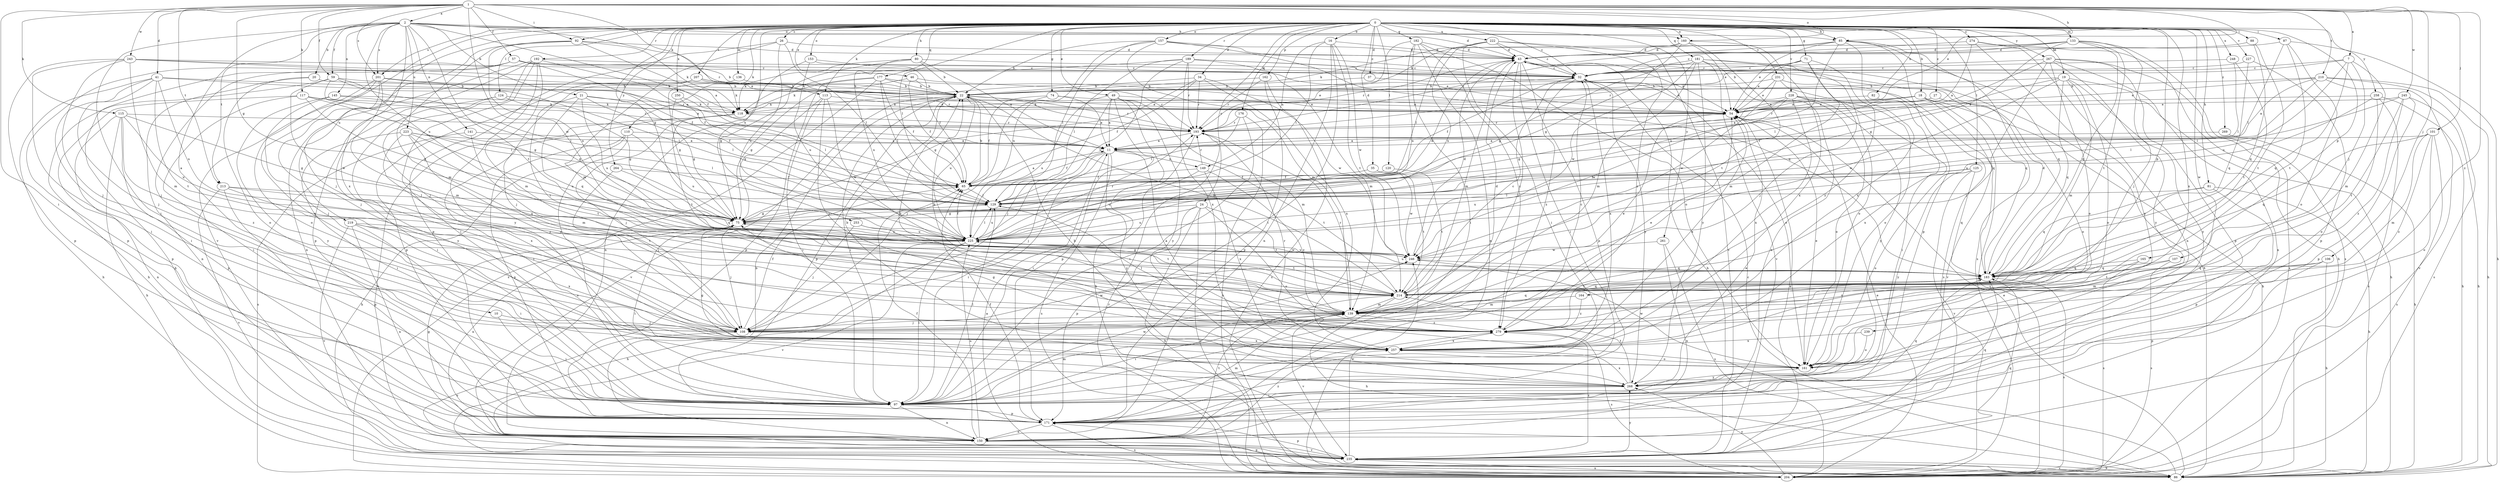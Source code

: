 strict digraph  {
0;
1;
2;
7;
10;
11;
16;
18;
19;
20;
21;
22;
24;
26;
27;
32;
34;
35;
37;
41;
43;
46;
49;
54;
57;
59;
65;
71;
74;
75;
80;
81;
82;
85;
86;
87;
88;
92;
97;
101;
106;
107;
108;
110;
113;
115;
117;
118;
120;
124;
125;
129;
133;
136;
139;
141;
145;
149;
150;
153;
157;
160;
161;
162;
164;
165;
171;
176;
177;
181;
182;
183;
189;
192;
193;
201;
204;
207;
210;
213;
214;
219;
222;
223;
225;
227;
228;
231;
235;
239;
243;
245;
246;
248;
250;
253;
257;
258;
261;
264;
267;
268;
269;
274;
279;
0 -> 16  [label=b];
0 -> 18  [label=b];
0 -> 19  [label=b];
0 -> 24  [label=c];
0 -> 26  [label=c];
0 -> 27  [label=c];
0 -> 32  [label=c];
0 -> 34  [label=d];
0 -> 35  [label=d];
0 -> 37  [label=d];
0 -> 46  [label=e];
0 -> 49  [label=e];
0 -> 71  [label=g];
0 -> 74  [label=g];
0 -> 75  [label=g];
0 -> 80  [label=h];
0 -> 81  [label=h];
0 -> 82  [label=h];
0 -> 85  [label=h];
0 -> 87  [label=i];
0 -> 88  [label=i];
0 -> 92  [label=i];
0 -> 110  [label=k];
0 -> 113  [label=k];
0 -> 120  [label=l];
0 -> 124  [label=l];
0 -> 125  [label=l];
0 -> 129  [label=l];
0 -> 133  [label=m];
0 -> 136  [label=m];
0 -> 153  [label=o];
0 -> 157  [label=o];
0 -> 160  [label=o];
0 -> 162  [label=p];
0 -> 164  [label=p];
0 -> 165  [label=p];
0 -> 176  [label=q];
0 -> 177  [label=q];
0 -> 181  [label=q];
0 -> 182  [label=q];
0 -> 189  [label=r];
0 -> 192  [label=r];
0 -> 201  [label=s];
0 -> 207  [label=t];
0 -> 219  [label=u];
0 -> 222  [label=u];
0 -> 227  [label=v];
0 -> 228  [label=v];
0 -> 231  [label=v];
0 -> 235  [label=v];
0 -> 239  [label=w];
0 -> 248  [label=x];
0 -> 250  [label=x];
0 -> 253  [label=x];
0 -> 257  [label=x];
0 -> 258  [label=y];
0 -> 261  [label=y];
0 -> 264  [label=y];
0 -> 267  [label=y];
0 -> 269  [label=z];
0 -> 274  [label=z];
1 -> 2  [label=a];
1 -> 7  [label=a];
1 -> 41  [label=d];
1 -> 54  [label=e];
1 -> 57  [label=f];
1 -> 59  [label=f];
1 -> 75  [label=g];
1 -> 85  [label=h];
1 -> 92  [label=i];
1 -> 97  [label=i];
1 -> 101  [label=j];
1 -> 106  [label=j];
1 -> 113  [label=k];
1 -> 115  [label=k];
1 -> 117  [label=k];
1 -> 160  [label=o];
1 -> 201  [label=s];
1 -> 210  [label=t];
1 -> 213  [label=t];
1 -> 243  [label=w];
1 -> 245  [label=w];
1 -> 246  [label=w];
1 -> 279  [label=z];
2 -> 10  [label=a];
2 -> 20  [label=b];
2 -> 21  [label=b];
2 -> 43  [label=d];
2 -> 59  [label=f];
2 -> 65  [label=f];
2 -> 85  [label=h];
2 -> 97  [label=i];
2 -> 141  [label=n];
2 -> 145  [label=n];
2 -> 160  [label=o];
2 -> 193  [label=r];
2 -> 201  [label=s];
2 -> 213  [label=t];
2 -> 214  [label=t];
2 -> 223  [label=u];
2 -> 225  [label=u];
2 -> 257  [label=x];
7 -> 22  [label=b];
7 -> 32  [label=c];
7 -> 107  [label=j];
7 -> 139  [label=m];
7 -> 183  [label=q];
7 -> 225  [label=u];
10 -> 97  [label=i];
10 -> 108  [label=j];
11 -> 65  [label=f];
11 -> 97  [label=i];
11 -> 108  [label=j];
11 -> 149  [label=n];
11 -> 204  [label=s];
11 -> 214  [label=t];
11 -> 268  [label=y];
16 -> 43  [label=d];
16 -> 97  [label=i];
16 -> 129  [label=l];
16 -> 149  [label=n];
16 -> 150  [label=n];
16 -> 214  [label=t];
16 -> 246  [label=w];
18 -> 54  [label=e];
18 -> 86  [label=h];
18 -> 118  [label=k];
18 -> 193  [label=r];
18 -> 204  [label=s];
18 -> 235  [label=v];
19 -> 22  [label=b];
19 -> 86  [label=h];
19 -> 129  [label=l];
19 -> 139  [label=m];
19 -> 161  [label=o];
19 -> 183  [label=q];
19 -> 246  [label=w];
19 -> 268  [label=y];
20 -> 22  [label=b];
20 -> 150  [label=n];
20 -> 161  [label=o];
21 -> 54  [label=e];
21 -> 65  [label=f];
21 -> 129  [label=l];
21 -> 183  [label=q];
21 -> 214  [label=t];
21 -> 225  [label=u];
22 -> 54  [label=e];
22 -> 97  [label=i];
22 -> 171  [label=p];
22 -> 193  [label=r];
22 -> 225  [label=u];
22 -> 235  [label=v];
24 -> 75  [label=g];
24 -> 86  [label=h];
24 -> 161  [label=o];
24 -> 171  [label=p];
24 -> 204  [label=s];
24 -> 214  [label=t];
24 -> 225  [label=u];
26 -> 43  [label=d];
26 -> 129  [label=l];
26 -> 139  [label=m];
26 -> 171  [label=p];
26 -> 225  [label=u];
27 -> 11  [label=a];
27 -> 54  [label=e];
27 -> 161  [label=o];
32 -> 22  [label=b];
32 -> 65  [label=f];
32 -> 161  [label=o];
32 -> 257  [label=x];
32 -> 268  [label=y];
32 -> 279  [label=z];
34 -> 22  [label=b];
34 -> 65  [label=f];
34 -> 75  [label=g];
34 -> 193  [label=r];
34 -> 246  [label=w];
34 -> 257  [label=x];
35 -> 65  [label=f];
35 -> 214  [label=t];
35 -> 246  [label=w];
37 -> 22  [label=b];
37 -> 54  [label=e];
41 -> 22  [label=b];
41 -> 86  [label=h];
41 -> 97  [label=i];
41 -> 108  [label=j];
41 -> 193  [label=r];
41 -> 214  [label=t];
41 -> 225  [label=u];
43 -> 32  [label=c];
43 -> 54  [label=e];
43 -> 86  [label=h];
43 -> 97  [label=i];
43 -> 108  [label=j];
43 -> 139  [label=m];
43 -> 171  [label=p];
43 -> 183  [label=q];
43 -> 193  [label=r];
46 -> 22  [label=b];
46 -> 65  [label=f];
46 -> 75  [label=g];
46 -> 193  [label=r];
49 -> 11  [label=a];
49 -> 54  [label=e];
49 -> 86  [label=h];
49 -> 108  [label=j];
49 -> 139  [label=m];
49 -> 171  [label=p];
49 -> 225  [label=u];
49 -> 268  [label=y];
54 -> 193  [label=r];
57 -> 22  [label=b];
57 -> 32  [label=c];
57 -> 54  [label=e];
57 -> 65  [label=f];
57 -> 86  [label=h];
57 -> 108  [label=j];
57 -> 171  [label=p];
59 -> 11  [label=a];
59 -> 22  [label=b];
59 -> 75  [label=g];
59 -> 86  [label=h];
59 -> 129  [label=l];
59 -> 246  [label=w];
65 -> 11  [label=a];
65 -> 22  [label=b];
65 -> 129  [label=l];
71 -> 32  [label=c];
71 -> 54  [label=e];
71 -> 108  [label=j];
71 -> 139  [label=m];
71 -> 193  [label=r];
71 -> 279  [label=z];
74 -> 11  [label=a];
74 -> 54  [label=e];
74 -> 65  [label=f];
74 -> 108  [label=j];
75 -> 43  [label=d];
75 -> 97  [label=i];
75 -> 108  [label=j];
75 -> 150  [label=n];
75 -> 225  [label=u];
80 -> 11  [label=a];
80 -> 22  [label=b];
80 -> 32  [label=c];
80 -> 75  [label=g];
80 -> 118  [label=k];
80 -> 225  [label=u];
81 -> 86  [label=h];
81 -> 129  [label=l];
81 -> 171  [label=p];
81 -> 183  [label=q];
82 -> 54  [label=e];
82 -> 257  [label=x];
85 -> 43  [label=d];
85 -> 54  [label=e];
85 -> 171  [label=p];
85 -> 183  [label=q];
85 -> 193  [label=r];
85 -> 204  [label=s];
85 -> 225  [label=u];
85 -> 257  [label=x];
86 -> 32  [label=c];
86 -> 54  [label=e];
86 -> 171  [label=p];
86 -> 235  [label=v];
87 -> 43  [label=d];
87 -> 86  [label=h];
87 -> 129  [label=l];
87 -> 161  [label=o];
87 -> 214  [label=t];
88 -> 43  [label=d];
88 -> 183  [label=q];
88 -> 214  [label=t];
92 -> 11  [label=a];
92 -> 43  [label=d];
92 -> 108  [label=j];
92 -> 118  [label=k];
92 -> 139  [label=m];
92 -> 225  [label=u];
97 -> 129  [label=l];
97 -> 139  [label=m];
97 -> 150  [label=n];
97 -> 171  [label=p];
97 -> 183  [label=q];
97 -> 246  [label=w];
101 -> 11  [label=a];
101 -> 139  [label=m];
101 -> 161  [label=o];
101 -> 183  [label=q];
101 -> 204  [label=s];
101 -> 279  [label=z];
106 -> 86  [label=h];
106 -> 139  [label=m];
106 -> 171  [label=p];
106 -> 183  [label=q];
107 -> 183  [label=q];
107 -> 204  [label=s];
107 -> 214  [label=t];
108 -> 54  [label=e];
108 -> 65  [label=f];
108 -> 235  [label=v];
108 -> 246  [label=w];
108 -> 257  [label=x];
110 -> 11  [label=a];
110 -> 86  [label=h];
110 -> 97  [label=i];
110 -> 171  [label=p];
110 -> 225  [label=u];
113 -> 54  [label=e];
113 -> 75  [label=g];
113 -> 97  [label=i];
113 -> 246  [label=w];
113 -> 279  [label=z];
115 -> 75  [label=g];
115 -> 86  [label=h];
115 -> 150  [label=n];
115 -> 171  [label=p];
115 -> 193  [label=r];
115 -> 225  [label=u];
115 -> 279  [label=z];
117 -> 75  [label=g];
117 -> 97  [label=i];
117 -> 118  [label=k];
117 -> 129  [label=l];
117 -> 171  [label=p];
117 -> 193  [label=r];
118 -> 97  [label=i];
118 -> 108  [label=j];
118 -> 193  [label=r];
118 -> 214  [label=t];
118 -> 235  [label=v];
120 -> 65  [label=f];
120 -> 214  [label=t];
124 -> 75  [label=g];
124 -> 97  [label=i];
124 -> 118  [label=k];
124 -> 268  [label=y];
125 -> 65  [label=f];
125 -> 161  [label=o];
125 -> 183  [label=q];
125 -> 225  [label=u];
125 -> 235  [label=v];
125 -> 268  [label=y];
129 -> 75  [label=g];
129 -> 225  [label=u];
133 -> 22  [label=b];
133 -> 32  [label=c];
133 -> 43  [label=d];
133 -> 75  [label=g];
133 -> 108  [label=j];
133 -> 183  [label=q];
133 -> 204  [label=s];
133 -> 214  [label=t];
136 -> 22  [label=b];
136 -> 75  [label=g];
139 -> 22  [label=b];
139 -> 43  [label=d];
139 -> 54  [label=e];
139 -> 97  [label=i];
139 -> 108  [label=j];
139 -> 183  [label=q];
139 -> 193  [label=r];
139 -> 235  [label=v];
139 -> 279  [label=z];
141 -> 11  [label=a];
141 -> 139  [label=m];
141 -> 204  [label=s];
145 -> 54  [label=e];
145 -> 75  [label=g];
145 -> 108  [label=j];
145 -> 268  [label=y];
149 -> 65  [label=f];
149 -> 193  [label=r];
149 -> 225  [label=u];
149 -> 257  [label=x];
149 -> 279  [label=z];
150 -> 22  [label=b];
150 -> 65  [label=f];
150 -> 75  [label=g];
150 -> 214  [label=t];
150 -> 225  [label=u];
150 -> 235  [label=v];
150 -> 279  [label=z];
153 -> 32  [label=c];
153 -> 65  [label=f];
153 -> 150  [label=n];
153 -> 225  [label=u];
157 -> 22  [label=b];
157 -> 32  [label=c];
157 -> 43  [label=d];
157 -> 129  [label=l];
157 -> 139  [label=m];
157 -> 183  [label=q];
157 -> 225  [label=u];
160 -> 43  [label=d];
160 -> 54  [label=e];
160 -> 75  [label=g];
160 -> 118  [label=k];
160 -> 214  [label=t];
160 -> 257  [label=x];
161 -> 54  [label=e];
161 -> 75  [label=g];
161 -> 246  [label=w];
161 -> 268  [label=y];
162 -> 22  [label=b];
162 -> 171  [label=p];
162 -> 193  [label=r];
162 -> 204  [label=s];
164 -> 139  [label=m];
164 -> 279  [label=z];
165 -> 183  [label=q];
165 -> 204  [label=s];
165 -> 279  [label=z];
171 -> 54  [label=e];
171 -> 65  [label=f];
171 -> 139  [label=m];
171 -> 150  [label=n];
171 -> 183  [label=q];
171 -> 204  [label=s];
176 -> 97  [label=i];
176 -> 129  [label=l];
176 -> 193  [label=r];
176 -> 204  [label=s];
177 -> 22  [label=b];
177 -> 54  [label=e];
177 -> 65  [label=f];
177 -> 118  [label=k];
177 -> 129  [label=l];
177 -> 171  [label=p];
177 -> 204  [label=s];
181 -> 32  [label=c];
181 -> 75  [label=g];
181 -> 86  [label=h];
181 -> 139  [label=m];
181 -> 150  [label=n];
181 -> 161  [label=o];
181 -> 235  [label=v];
181 -> 246  [label=w];
181 -> 268  [label=y];
182 -> 43  [label=d];
182 -> 97  [label=i];
182 -> 150  [label=n];
182 -> 161  [label=o];
182 -> 193  [label=r];
182 -> 225  [label=u];
182 -> 279  [label=z];
183 -> 43  [label=d];
183 -> 75  [label=g];
183 -> 204  [label=s];
183 -> 214  [label=t];
183 -> 225  [label=u];
189 -> 32  [label=c];
189 -> 118  [label=k];
189 -> 129  [label=l];
189 -> 139  [label=m];
189 -> 183  [label=q];
189 -> 193  [label=r];
189 -> 225  [label=u];
189 -> 257  [label=x];
192 -> 32  [label=c];
192 -> 65  [label=f];
192 -> 97  [label=i];
192 -> 108  [label=j];
192 -> 139  [label=m];
192 -> 150  [label=n];
192 -> 171  [label=p];
192 -> 268  [label=y];
193 -> 11  [label=a];
193 -> 97  [label=i];
201 -> 22  [label=b];
201 -> 108  [label=j];
201 -> 129  [label=l];
201 -> 139  [label=m];
201 -> 161  [label=o];
201 -> 257  [label=x];
204 -> 11  [label=a];
204 -> 54  [label=e];
204 -> 193  [label=r];
204 -> 257  [label=x];
204 -> 268  [label=y];
207 -> 22  [label=b];
207 -> 108  [label=j];
207 -> 118  [label=k];
207 -> 171  [label=p];
207 -> 193  [label=r];
210 -> 11  [label=a];
210 -> 22  [label=b];
210 -> 54  [label=e];
210 -> 86  [label=h];
210 -> 129  [label=l];
210 -> 204  [label=s];
210 -> 235  [label=v];
213 -> 129  [label=l];
213 -> 171  [label=p];
213 -> 214  [label=t];
213 -> 225  [label=u];
213 -> 235  [label=v];
214 -> 22  [label=b];
214 -> 32  [label=c];
214 -> 86  [label=h];
214 -> 139  [label=m];
214 -> 183  [label=q];
219 -> 97  [label=i];
219 -> 150  [label=n];
219 -> 161  [label=o];
219 -> 225  [label=u];
219 -> 235  [label=v];
219 -> 257  [label=x];
222 -> 32  [label=c];
222 -> 43  [label=d];
222 -> 97  [label=i];
222 -> 129  [label=l];
222 -> 225  [label=u];
222 -> 235  [label=v];
222 -> 279  [label=z];
223 -> 11  [label=a];
223 -> 97  [label=i];
223 -> 129  [label=l];
223 -> 214  [label=t];
223 -> 225  [label=u];
223 -> 257  [label=x];
223 -> 279  [label=z];
225 -> 65  [label=f];
225 -> 86  [label=h];
225 -> 97  [label=i];
225 -> 129  [label=l];
225 -> 193  [label=r];
225 -> 214  [label=t];
225 -> 235  [label=v];
225 -> 246  [label=w];
227 -> 32  [label=c];
227 -> 171  [label=p];
227 -> 183  [label=q];
228 -> 75  [label=g];
228 -> 97  [label=i];
228 -> 118  [label=k];
228 -> 161  [label=o];
228 -> 246  [label=w];
228 -> 257  [label=x];
228 -> 268  [label=y];
231 -> 22  [label=b];
231 -> 54  [label=e];
231 -> 161  [label=o];
231 -> 204  [label=s];
231 -> 246  [label=w];
235 -> 54  [label=e];
235 -> 86  [label=h];
235 -> 171  [label=p];
235 -> 183  [label=q];
235 -> 204  [label=s];
235 -> 246  [label=w];
235 -> 268  [label=y];
235 -> 279  [label=z];
239 -> 161  [label=o];
239 -> 257  [label=x];
243 -> 32  [label=c];
243 -> 54  [label=e];
243 -> 97  [label=i];
243 -> 108  [label=j];
243 -> 118  [label=k];
243 -> 139  [label=m];
243 -> 171  [label=p];
245 -> 54  [label=e];
245 -> 86  [label=h];
245 -> 129  [label=l];
245 -> 171  [label=p];
245 -> 214  [label=t];
245 -> 279  [label=z];
246 -> 43  [label=d];
246 -> 183  [label=q];
246 -> 225  [label=u];
248 -> 32  [label=c];
248 -> 129  [label=l];
248 -> 214  [label=t];
250 -> 75  [label=g];
250 -> 118  [label=k];
250 -> 129  [label=l];
253 -> 108  [label=j];
253 -> 214  [label=t];
253 -> 225  [label=u];
257 -> 22  [label=b];
257 -> 54  [label=e];
257 -> 161  [label=o];
257 -> 193  [label=r];
258 -> 54  [label=e];
258 -> 86  [label=h];
258 -> 161  [label=o];
258 -> 204  [label=s];
258 -> 225  [label=u];
261 -> 150  [label=n];
261 -> 204  [label=s];
261 -> 246  [label=w];
264 -> 65  [label=f];
264 -> 108  [label=j];
264 -> 183  [label=q];
267 -> 32  [label=c];
267 -> 108  [label=j];
267 -> 129  [label=l];
267 -> 150  [label=n];
267 -> 161  [label=o];
267 -> 171  [label=p];
267 -> 204  [label=s];
267 -> 268  [label=y];
268 -> 22  [label=b];
268 -> 97  [label=i];
268 -> 214  [label=t];
268 -> 257  [label=x];
269 -> 11  [label=a];
269 -> 86  [label=h];
274 -> 11  [label=a];
274 -> 43  [label=d];
274 -> 86  [label=h];
274 -> 150  [label=n];
274 -> 268  [label=y];
279 -> 11  [label=a];
279 -> 22  [label=b];
279 -> 32  [label=c];
279 -> 75  [label=g];
279 -> 129  [label=l];
279 -> 204  [label=s];
279 -> 257  [label=x];
}
